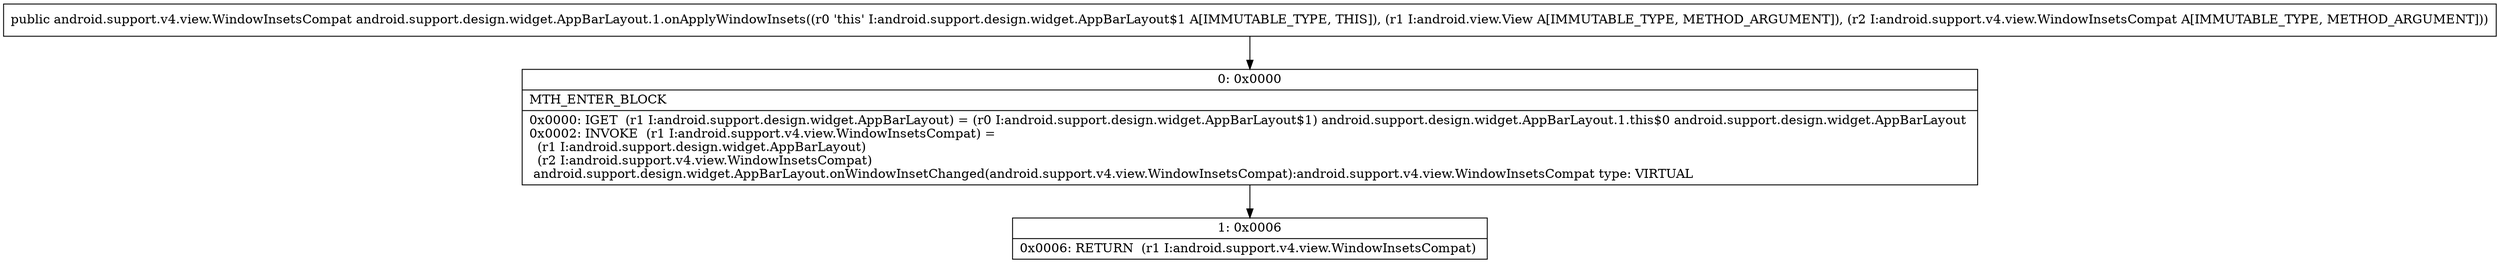 digraph "CFG forandroid.support.design.widget.AppBarLayout.1.onApplyWindowInsets(Landroid\/view\/View;Landroid\/support\/v4\/view\/WindowInsetsCompat;)Landroid\/support\/v4\/view\/WindowInsetsCompat;" {
Node_0 [shape=record,label="{0\:\ 0x0000|MTH_ENTER_BLOCK\l|0x0000: IGET  (r1 I:android.support.design.widget.AppBarLayout) = (r0 I:android.support.design.widget.AppBarLayout$1) android.support.design.widget.AppBarLayout.1.this$0 android.support.design.widget.AppBarLayout \l0x0002: INVOKE  (r1 I:android.support.v4.view.WindowInsetsCompat) = \l  (r1 I:android.support.design.widget.AppBarLayout)\l  (r2 I:android.support.v4.view.WindowInsetsCompat)\l android.support.design.widget.AppBarLayout.onWindowInsetChanged(android.support.v4.view.WindowInsetsCompat):android.support.v4.view.WindowInsetsCompat type: VIRTUAL \l}"];
Node_1 [shape=record,label="{1\:\ 0x0006|0x0006: RETURN  (r1 I:android.support.v4.view.WindowInsetsCompat) \l}"];
MethodNode[shape=record,label="{public android.support.v4.view.WindowInsetsCompat android.support.design.widget.AppBarLayout.1.onApplyWindowInsets((r0 'this' I:android.support.design.widget.AppBarLayout$1 A[IMMUTABLE_TYPE, THIS]), (r1 I:android.view.View A[IMMUTABLE_TYPE, METHOD_ARGUMENT]), (r2 I:android.support.v4.view.WindowInsetsCompat A[IMMUTABLE_TYPE, METHOD_ARGUMENT])) }"];
MethodNode -> Node_0;
Node_0 -> Node_1;
}

